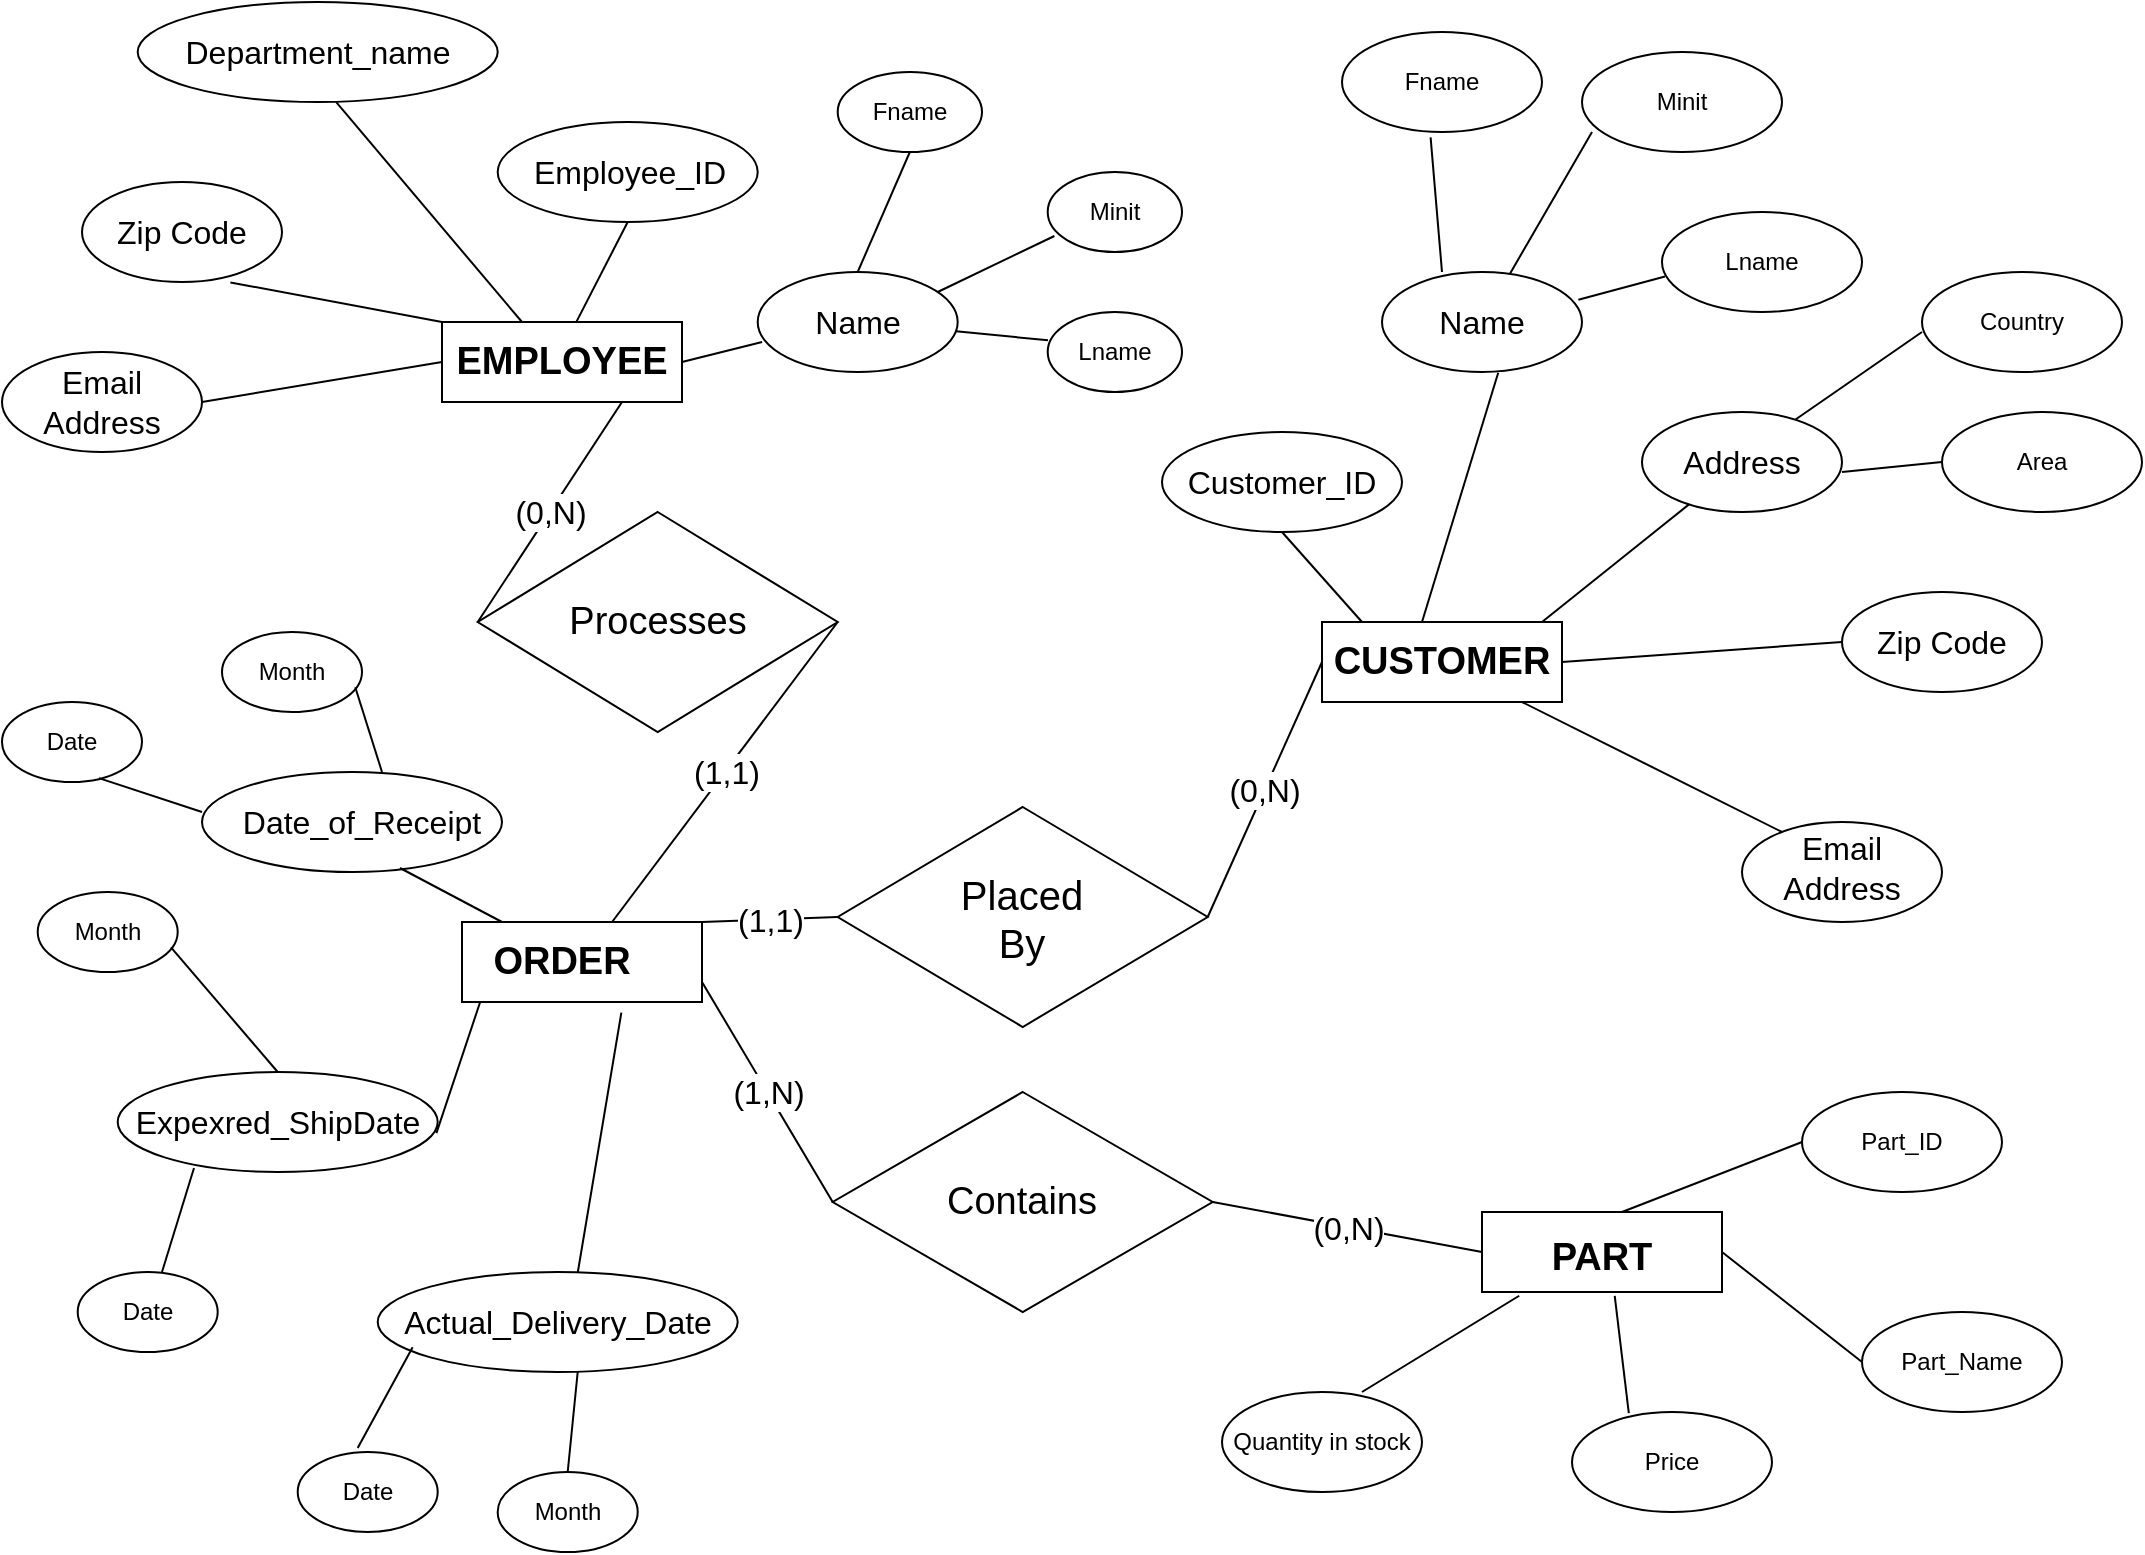 <mxfile version="24.7.16">
  <diagram id="R2lEEEUBdFMjLlhIrx00" name="Page-1">
    <mxGraphModel dx="3149" dy="1174" grid="1" gridSize="10" guides="1" tooltips="1" connect="1" arrows="1" fold="1" page="1" pageScale="1" pageWidth="1100" pageHeight="850" math="0" shadow="0" extFonts="Permanent Marker^https://fonts.googleapis.com/css?family=Permanent+Marker">
      <root>
        <mxCell id="0" />
        <mxCell id="1" parent="0" />
        <mxCell id="LRFVlwnJAuFcURbJTEDa-1" value="" style="rounded=0;whiteSpace=wrap;html=1;direction=east;" vertex="1" parent="1">
          <mxGeometry x="-860" y="175" width="120" height="40" as="geometry" />
        </mxCell>
        <mxCell id="LRFVlwnJAuFcURbJTEDa-3" value="&lt;font size=&quot;1&quot; style=&quot;&quot;&gt;&lt;b style=&quot;font-size: 19px;&quot;&gt;EMPLOYEE&lt;/b&gt;&lt;/font&gt;" style="text;strokeColor=none;fillColor=none;html=1;align=center;verticalAlign=middle;whiteSpace=wrap;rounded=0;fontSize=16;direction=east;" vertex="1" parent="1">
          <mxGeometry x="-830" y="180" width="60" height="30" as="geometry" />
        </mxCell>
        <mxCell id="LRFVlwnJAuFcURbJTEDa-4" value="" style="rounded=0;whiteSpace=wrap;html=1;direction=east;" vertex="1" parent="1">
          <mxGeometry x="-420" y="325" width="120" height="40" as="geometry" />
        </mxCell>
        <mxCell id="LRFVlwnJAuFcURbJTEDa-5" value="" style="rounded=0;whiteSpace=wrap;html=1;direction=east;" vertex="1" parent="1">
          <mxGeometry x="-850" y="475" width="120" height="40" as="geometry" />
        </mxCell>
        <mxCell id="LRFVlwnJAuFcURbJTEDa-7" value="" style="rounded=0;whiteSpace=wrap;html=1;direction=east;" vertex="1" parent="1">
          <mxGeometry x="-340" y="620" width="120" height="40" as="geometry" />
        </mxCell>
        <mxCell id="LRFVlwnJAuFcURbJTEDa-8" value="&lt;font size=&quot;1&quot; style=&quot;&quot;&gt;&lt;span style=&quot;font-size: 19px;&quot;&gt;&lt;b&gt;PART&lt;/b&gt;&lt;/span&gt;&lt;/font&gt;" style="text;strokeColor=none;fillColor=none;html=1;align=center;verticalAlign=middle;whiteSpace=wrap;rounded=0;fontSize=16;direction=east;" vertex="1" parent="1">
          <mxGeometry x="-310" y="625" width="60" height="35" as="geometry" />
        </mxCell>
        <mxCell id="LRFVlwnJAuFcURbJTEDa-9" value="&lt;font size=&quot;1&quot; style=&quot;&quot;&gt;&lt;b style=&quot;font-size: 19px;&quot;&gt;CUSTOMER&lt;/b&gt;&lt;/font&gt;" style="text;strokeColor=none;fillColor=none;html=1;align=center;verticalAlign=middle;whiteSpace=wrap;rounded=0;fontSize=16;direction=east;" vertex="1" parent="1">
          <mxGeometry x="-390" y="330" width="60" height="30" as="geometry" />
        </mxCell>
        <mxCell id="LRFVlwnJAuFcURbJTEDa-10" value="&lt;font size=&quot;1&quot; style=&quot;&quot;&gt;&lt;b style=&quot;font-size: 19px;&quot;&gt;ORDER&lt;/b&gt;&lt;/font&gt;" style="text;strokeColor=none;fillColor=none;html=1;align=center;verticalAlign=middle;whiteSpace=wrap;rounded=0;fontSize=16;direction=east;" vertex="1" parent="1">
          <mxGeometry x="-830" y="480" width="60" height="30" as="geometry" />
        </mxCell>
        <mxCell id="LRFVlwnJAuFcURbJTEDa-11" value="" style="ellipse;whiteSpace=wrap;html=1;direction=east;" vertex="1" parent="1">
          <mxGeometry x="-832.15" y="75" width="130" height="50" as="geometry" />
        </mxCell>
        <mxCell id="LRFVlwnJAuFcURbJTEDa-15" value="" style="ellipse;whiteSpace=wrap;html=1;direction=east;" vertex="1" parent="1">
          <mxGeometry x="-1012.15" y="15" width="180" height="50" as="geometry" />
        </mxCell>
        <mxCell id="LRFVlwnJAuFcURbJTEDa-16" value="Text" style="text;strokeColor=none;fillColor=none;html=1;align=center;verticalAlign=middle;whiteSpace=wrap;rounded=0;fontSize=16;direction=east;" vertex="1" parent="1">
          <mxGeometry x="-682.15" y="160" width="60" height="30" as="geometry" />
        </mxCell>
        <mxCell id="LRFVlwnJAuFcURbJTEDa-17" value="Department_name" style="text;strokeColor=none;fillColor=none;html=1;align=center;verticalAlign=middle;whiteSpace=wrap;rounded=0;fontSize=16;direction=east;" vertex="1" parent="1">
          <mxGeometry x="-952.15" y="25" width="60" height="30" as="geometry" />
        </mxCell>
        <mxCell id="LRFVlwnJAuFcURbJTEDa-18" value="" style="ellipse;whiteSpace=wrap;html=1;direction=east;" vertex="1" parent="1">
          <mxGeometry x="-702.15" y="150" width="100" height="50" as="geometry" />
        </mxCell>
        <mxCell id="LRFVlwnJAuFcURbJTEDa-20" value="" style="ellipse;whiteSpace=wrap;html=1;direction=east;" vertex="1" parent="1">
          <mxGeometry x="-1080" y="190" width="100" height="50" as="geometry" />
        </mxCell>
        <mxCell id="LRFVlwnJAuFcURbJTEDa-21" value="" style="ellipse;whiteSpace=wrap;html=1;direction=east;" vertex="1" parent="1">
          <mxGeometry x="-1040" y="105" width="100" height="50" as="geometry" />
        </mxCell>
        <mxCell id="LRFVlwnJAuFcURbJTEDa-30" value="" style="ellipse;whiteSpace=wrap;html=1;direction=east;" vertex="1" parent="1">
          <mxGeometry x="-500" y="230" width="120" height="50" as="geometry" />
        </mxCell>
        <mxCell id="LRFVlwnJAuFcURbJTEDa-31" value="" style="ellipse;whiteSpace=wrap;html=1;direction=east;" vertex="1" parent="1">
          <mxGeometry x="-210" y="425" width="100" height="50" as="geometry" />
        </mxCell>
        <mxCell id="LRFVlwnJAuFcURbJTEDa-32" value="" style="ellipse;whiteSpace=wrap;html=1;direction=east;" vertex="1" parent="1">
          <mxGeometry x="-160" y="310" width="100" height="50" as="geometry" />
        </mxCell>
        <mxCell id="LRFVlwnJAuFcURbJTEDa-33" value="" style="ellipse;whiteSpace=wrap;html=1;direction=east;" vertex="1" parent="1">
          <mxGeometry x="-260" y="220" width="100" height="50" as="geometry" />
        </mxCell>
        <mxCell id="LRFVlwnJAuFcURbJTEDa-34" value="" style="ellipse;whiteSpace=wrap;html=1;direction=east;" vertex="1" parent="1">
          <mxGeometry x="-390" y="150" width="100" height="50" as="geometry" />
        </mxCell>
        <mxCell id="LRFVlwnJAuFcURbJTEDa-36" value="" style="ellipse;whiteSpace=wrap;html=1;direction=east;" vertex="1" parent="1">
          <mxGeometry x="-892.15" y="650" width="180" height="50" as="geometry" />
        </mxCell>
        <mxCell id="LRFVlwnJAuFcURbJTEDa-37" value="" style="ellipse;whiteSpace=wrap;html=1;direction=east;" vertex="1" parent="1">
          <mxGeometry x="-1022.15" y="550" width="160" height="50" as="geometry" />
        </mxCell>
        <mxCell id="LRFVlwnJAuFcURbJTEDa-38" value="" style="ellipse;whiteSpace=wrap;html=1;direction=east;" vertex="1" parent="1">
          <mxGeometry x="-980" y="400" width="150" height="50" as="geometry" />
        </mxCell>
        <mxCell id="LRFVlwnJAuFcURbJTEDa-39" value="" style="rhombus;whiteSpace=wrap;html=1;direction=east;" vertex="1" parent="1">
          <mxGeometry x="-662.15" y="417.5" width="185" height="110" as="geometry" />
        </mxCell>
        <mxCell id="LRFVlwnJAuFcURbJTEDa-40" value="" style="rhombus;whiteSpace=wrap;html=1;direction=east;" vertex="1" parent="1">
          <mxGeometry x="-664.65" y="560" width="190" height="110" as="geometry" />
        </mxCell>
        <mxCell id="LRFVlwnJAuFcURbJTEDa-41" value="" style="rhombus;whiteSpace=wrap;html=1;direction=east;" vertex="1" parent="1">
          <mxGeometry x="-842.15" y="270" width="180" height="110" as="geometry" />
        </mxCell>
        <mxCell id="LRFVlwnJAuFcURbJTEDa-42" value="&lt;span style=&quot;font-size: 20px;&quot;&gt;Placed By&lt;/span&gt;" style="text;strokeColor=none;fillColor=none;html=1;align=center;verticalAlign=middle;whiteSpace=wrap;rounded=0;fontSize=16;direction=east;" vertex="1" parent="1">
          <mxGeometry x="-599.65" y="457.5" width="60" height="30" as="geometry" />
        </mxCell>
        <mxCell id="LRFVlwnJAuFcURbJTEDa-43" value="Name" style="text;strokeColor=none;fillColor=none;html=1;align=center;verticalAlign=middle;whiteSpace=wrap;rounded=0;fontSize=16;direction=east;" vertex="1" parent="1">
          <mxGeometry x="-682.15" y="160" width="60" height="30" as="geometry" />
        </mxCell>
        <mxCell id="LRFVlwnJAuFcURbJTEDa-46" value="Email Address" style="text;strokeColor=none;fillColor=none;html=1;align=center;verticalAlign=middle;whiteSpace=wrap;rounded=0;fontSize=16;direction=east;" vertex="1" parent="1">
          <mxGeometry x="-1060" y="200" width="60" height="30" as="geometry" />
        </mxCell>
        <mxCell id="LRFVlwnJAuFcURbJTEDa-47" value="Zip Code" style="text;strokeColor=none;fillColor=none;html=1;align=center;verticalAlign=middle;whiteSpace=wrap;rounded=0;fontSize=16;direction=east;" vertex="1" parent="1">
          <mxGeometry x="-1040" y="115" width="100" height="30" as="geometry" />
        </mxCell>
        <mxCell id="LRFVlwnJAuFcURbJTEDa-49" value="Name" style="text;strokeColor=none;fillColor=none;html=1;align=center;verticalAlign=middle;whiteSpace=wrap;rounded=0;fontSize=16;direction=east;" vertex="1" parent="1">
          <mxGeometry x="-370" y="160" width="60" height="30" as="geometry" />
        </mxCell>
        <mxCell id="LRFVlwnJAuFcURbJTEDa-50" value="Customer_ID" style="text;strokeColor=none;fillColor=none;html=1;align=center;verticalAlign=middle;whiteSpace=wrap;rounded=0;fontSize=16;direction=east;" vertex="1" parent="1">
          <mxGeometry x="-470" y="240" width="60" height="30" as="geometry" />
        </mxCell>
        <mxCell id="LRFVlwnJAuFcURbJTEDa-51" value="&lt;font style=&quot;font-size: 19px;&quot;&gt;Processes&lt;/font&gt;" style="text;strokeColor=none;fillColor=none;html=1;align=center;verticalAlign=middle;whiteSpace=wrap;rounded=0;fontSize=16;direction=east;" vertex="1" parent="1">
          <mxGeometry x="-782.15" y="310" width="60" height="30" as="geometry" />
        </mxCell>
        <mxCell id="LRFVlwnJAuFcURbJTEDa-52" value="&lt;font style=&quot;font-size: 19px;&quot;&gt;Contains&lt;/font&gt;" style="text;strokeColor=none;fillColor=none;html=1;align=center;verticalAlign=middle;whiteSpace=wrap;rounded=0;fontSize=16;direction=east;" vertex="1" parent="1">
          <mxGeometry x="-599.65" y="600" width="60" height="30" as="geometry" />
        </mxCell>
        <mxCell id="LRFVlwnJAuFcURbJTEDa-54" value="Actual_Delivery_Date" style="text;strokeColor=none;fillColor=none;html=1;align=center;verticalAlign=middle;whiteSpace=wrap;rounded=0;fontSize=16;direction=east;" vertex="1" parent="1">
          <mxGeometry x="-832.15" y="660" width="60" height="30" as="geometry" />
        </mxCell>
        <mxCell id="LRFVlwnJAuFcURbJTEDa-55" value="Expexred_ShipDate" style="text;strokeColor=none;fillColor=none;html=1;align=center;verticalAlign=middle;whiteSpace=wrap;rounded=0;fontSize=16;direction=east;" vertex="1" parent="1">
          <mxGeometry x="-972.15" y="560" width="60" height="30" as="geometry" />
        </mxCell>
        <mxCell id="LRFVlwnJAuFcURbJTEDa-56" value="Date_of_Receipt" style="text;strokeColor=none;fillColor=none;html=1;align=center;verticalAlign=middle;whiteSpace=wrap;rounded=0;fontSize=16;direction=east;" vertex="1" parent="1">
          <mxGeometry x="-930" y="410" width="60" height="30" as="geometry" />
        </mxCell>
        <mxCell id="LRFVlwnJAuFcURbJTEDa-57" value="Email Address" style="text;strokeColor=none;fillColor=none;html=1;align=center;verticalAlign=middle;whiteSpace=wrap;rounded=0;fontSize=16;direction=east;" vertex="1" parent="1">
          <mxGeometry x="-190" y="430" width="60" height="35" as="geometry" />
        </mxCell>
        <mxCell id="LRFVlwnJAuFcURbJTEDa-58" value="Zip Code" style="text;strokeColor=none;fillColor=none;html=1;align=center;verticalAlign=middle;whiteSpace=wrap;rounded=0;fontSize=16;direction=east;" vertex="1" parent="1">
          <mxGeometry x="-150" y="317.5" width="80" height="35" as="geometry" />
        </mxCell>
        <mxCell id="LRFVlwnJAuFcURbJTEDa-59" value="Address" style="text;strokeColor=none;fillColor=none;html=1;align=center;verticalAlign=middle;whiteSpace=wrap;rounded=0;fontSize=16;direction=east;" vertex="1" parent="1">
          <mxGeometry x="-240" y="230" width="60" height="30" as="geometry" />
        </mxCell>
        <mxCell id="LRFVlwnJAuFcURbJTEDa-62" value="" style="endArrow=none;html=1;rounded=0;fontSize=12;startSize=8;endSize=8;curved=1;entryX=0.022;entryY=0.7;entryDx=0;entryDy=0;entryPerimeter=0;exitX=1;exitY=0.5;exitDx=0;exitDy=0;" edge="1" parent="1" source="LRFVlwnJAuFcURbJTEDa-1" target="LRFVlwnJAuFcURbJTEDa-18">
          <mxGeometry width="50" height="50" relative="1" as="geometry">
            <mxPoint x="-750" y="175" as="sourcePoint" />
            <mxPoint x="-700" y="125" as="targetPoint" />
          </mxGeometry>
        </mxCell>
        <mxCell id="LRFVlwnJAuFcURbJTEDa-64" value="" style="endArrow=none;html=1;rounded=0;fontSize=12;startSize=8;endSize=8;curved=1;entryX=0.552;entryY=1.004;entryDx=0;entryDy=0;entryPerimeter=0;exitX=0.552;exitY=1.004;exitDx=0;exitDy=0;exitPerimeter=0;" edge="1" parent="1" target="LRFVlwnJAuFcURbJTEDa-15">
          <mxGeometry width="50" height="50" relative="1" as="geometry">
            <mxPoint x="-820" y="175" as="sourcePoint" />
            <mxPoint x="-770" y="125" as="targetPoint" />
          </mxGeometry>
        </mxCell>
        <mxCell id="LRFVlwnJAuFcURbJTEDa-65" value="" style="endArrow=none;html=1;rounded=0;fontSize=12;startSize=8;endSize=8;curved=1;entryX=0.742;entryY=1.004;entryDx=0;entryDy=0;entryPerimeter=0;exitX=0.742;exitY=1.004;exitDx=0;exitDy=0;exitPerimeter=0;" edge="1" parent="1" target="LRFVlwnJAuFcURbJTEDa-21">
          <mxGeometry width="50" height="50" relative="1" as="geometry">
            <mxPoint x="-860" y="175" as="sourcePoint" />
            <mxPoint x="-810" y="125" as="targetPoint" />
          </mxGeometry>
        </mxCell>
        <mxCell id="LRFVlwnJAuFcURbJTEDa-66" value="" style="endArrow=none;html=1;rounded=0;fontSize=12;startSize=8;endSize=8;curved=1;entryX=1;entryY=0.5;entryDx=0;entryDy=0;exitX=1;exitY=0.5;exitDx=0;exitDy=0;" edge="1" parent="1" target="LRFVlwnJAuFcURbJTEDa-20">
          <mxGeometry width="50" height="50" relative="1" as="geometry">
            <mxPoint x="-860" y="195" as="sourcePoint" />
            <mxPoint x="-810" y="145" as="targetPoint" />
          </mxGeometry>
        </mxCell>
        <mxCell id="LRFVlwnJAuFcURbJTEDa-71" value="" style="endArrow=none;html=1;rounded=0;fontSize=12;startSize=8;endSize=8;curved=1;entryX=0.5;entryY=1;entryDx=0;entryDy=0;exitX=0.5;exitY=1;exitDx=0;exitDy=0;" edge="1" parent="1" target="LRFVlwnJAuFcURbJTEDa-30">
          <mxGeometry width="50" height="50" relative="1" as="geometry">
            <mxPoint x="-400" y="325" as="sourcePoint" />
            <mxPoint x="-300" y="235" as="targetPoint" />
          </mxGeometry>
        </mxCell>
        <mxCell id="LRFVlwnJAuFcURbJTEDa-72" value="" style="endArrow=none;html=1;rounded=0;fontSize=12;startSize=8;endSize=8;curved=1;entryX=0.581;entryY=1.007;entryDx=0;entryDy=0;entryPerimeter=0;" edge="1" parent="1" target="LRFVlwnJAuFcURbJTEDa-34">
          <mxGeometry width="50" height="50" relative="1" as="geometry">
            <mxPoint x="-370" y="325" as="sourcePoint" />
            <mxPoint x="-258.7" y="162" as="targetPoint" />
          </mxGeometry>
        </mxCell>
        <mxCell id="LRFVlwnJAuFcURbJTEDa-73" value="" style="endArrow=none;html=1;rounded=0;fontSize=12;startSize=8;endSize=8;curved=1;" edge="1" parent="1" target="LRFVlwnJAuFcURbJTEDa-33">
          <mxGeometry width="50" height="50" relative="1" as="geometry">
            <mxPoint x="-310" y="325" as="sourcePoint" />
            <mxPoint x="-270" y="285" as="targetPoint" />
          </mxGeometry>
        </mxCell>
        <mxCell id="LRFVlwnJAuFcURbJTEDa-74" value="" style="endArrow=none;html=1;rounded=0;fontSize=12;startSize=8;endSize=8;curved=1;entryX=0.66;entryY=0.96;entryDx=0;entryDy=0;exitX=0.25;exitY=0;exitDx=0;exitDy=0;entryPerimeter=0;" edge="1" parent="1" target="LRFVlwnJAuFcURbJTEDa-38">
          <mxGeometry width="50" height="50" relative="1" as="geometry">
            <mxPoint x="-830.0" y="475" as="sourcePoint" />
            <mxPoint x="-780" y="420" as="targetPoint" />
          </mxGeometry>
        </mxCell>
        <mxCell id="LRFVlwnJAuFcURbJTEDa-75" value="" style="endArrow=none;html=1;rounded=0;fontSize=12;startSize=8;endSize=8;curved=1;entryX=0;entryY=0;entryDx=0;entryDy=0;exitX=0;exitY=0;exitDx=0;exitDy=0;" edge="1" parent="1" target="LRFVlwnJAuFcURbJTEDa-57">
          <mxGeometry width="50" height="50" relative="1" as="geometry">
            <mxPoint x="-320" y="365" as="sourcePoint" />
            <mxPoint x="-270" y="315" as="targetPoint" />
          </mxGeometry>
        </mxCell>
        <mxCell id="LRFVlwnJAuFcURbJTEDa-76" value="" style="endArrow=none;html=1;rounded=0;fontSize=12;startSize=8;endSize=8;curved=1;entryX=0;entryY=0.5;entryDx=0;entryDy=0;exitX=0;exitY=0.5;exitDx=0;exitDy=0;" edge="1" parent="1" target="LRFVlwnJAuFcURbJTEDa-32">
          <mxGeometry width="50" height="50" relative="1" as="geometry">
            <mxPoint x="-300" y="345" as="sourcePoint" />
            <mxPoint x="-250" y="295" as="targetPoint" />
          </mxGeometry>
        </mxCell>
        <mxCell id="LRFVlwnJAuFcURbJTEDa-78" value="" style="endArrow=none;html=1;rounded=0;fontSize=12;startSize=8;endSize=8;curved=1;entryX=0;entryY=0.5;entryDx=0;entryDy=0;exitX=0;exitY=0.5;exitDx=0;exitDy=0;" edge="1" parent="1" target="LRFVlwnJAuFcURbJTEDa-85">
          <mxGeometry width="50" height="50" relative="1" as="geometry">
            <mxPoint x="-220" y="640" as="sourcePoint" />
            <mxPoint x="-170" y="590" as="targetPoint" />
          </mxGeometry>
        </mxCell>
        <mxCell id="LRFVlwnJAuFcURbJTEDa-79" value="" style="endArrow=none;html=1;rounded=0;fontSize=12;startSize=8;endSize=8;curved=1;entryX=0;entryY=0.5;entryDx=0;entryDy=0;exitX=0.219;exitY=0.975;exitDx=0;exitDy=0;exitPerimeter=0;" edge="1" parent="1" target="LRFVlwnJAuFcURbJTEDa-86">
          <mxGeometry width="50" height="50" relative="1" as="geometry">
            <mxPoint x="-270" y="620" as="sourcePoint" />
            <mxPoint x="-220" y="570" as="targetPoint" />
          </mxGeometry>
        </mxCell>
        <mxCell id="LRFVlwnJAuFcURbJTEDa-81" value="" style="endArrow=none;html=1;rounded=0;fontSize=12;startSize=8;endSize=8;curved=1;exitX=0.556;exitY=0;exitDx=0;exitDy=0;exitPerimeter=0;entryX=0.664;entryY=1.133;entryDx=0;entryDy=0;entryPerimeter=0;" edge="1" parent="1" source="LRFVlwnJAuFcURbJTEDa-36" target="LRFVlwnJAuFcURbJTEDa-5">
          <mxGeometry width="50" height="50" relative="1" as="geometry">
            <mxPoint x="-832.15" y="645" as="sourcePoint" />
            <mxPoint x="-782.15" y="595" as="targetPoint" />
          </mxGeometry>
        </mxCell>
        <mxCell id="LRFVlwnJAuFcURbJTEDa-82" value="" style="endArrow=none;html=1;rounded=0;fontSize=12;startSize=8;endSize=8;curved=1;exitX=0.996;exitY=0.611;exitDx=0;exitDy=0;exitPerimeter=0;entryX=0.159;entryY=1;entryDx=0;entryDy=0;entryPerimeter=0;" edge="1" parent="1" source="LRFVlwnJAuFcURbJTEDa-37">
          <mxGeometry width="50" height="50" relative="1" as="geometry">
            <mxPoint x="-910" y="540" as="sourcePoint" />
            <mxPoint x="-840.92" y="515" as="targetPoint" />
          </mxGeometry>
        </mxCell>
        <mxCell id="LRFVlwnJAuFcURbJTEDa-83" value="Quantity in stock" style="ellipse;whiteSpace=wrap;html=1;direction=east;" vertex="1" parent="1">
          <mxGeometry x="-470" y="710" width="100" height="50" as="geometry" />
        </mxCell>
        <mxCell id="LRFVlwnJAuFcURbJTEDa-84" value="Price" style="ellipse;whiteSpace=wrap;html=1;direction=east;" vertex="1" parent="1">
          <mxGeometry x="-295" y="720" width="100" height="50" as="geometry" />
        </mxCell>
        <mxCell id="LRFVlwnJAuFcURbJTEDa-85" value="Part_Name" style="ellipse;whiteSpace=wrap;html=1;direction=east;" vertex="1" parent="1">
          <mxGeometry x="-150" y="670" width="100" height="50" as="geometry" />
        </mxCell>
        <mxCell id="LRFVlwnJAuFcURbJTEDa-86" value="Part_ID" style="ellipse;whiteSpace=wrap;html=1;direction=east;" vertex="1" parent="1">
          <mxGeometry x="-180" y="560" width="100" height="50" as="geometry" />
        </mxCell>
        <mxCell id="LRFVlwnJAuFcURbJTEDa-87" value="" style="endArrow=none;html=1;rounded=0;fontSize=12;startSize=8;endSize=8;curved=1;exitX=0.284;exitY=0.011;exitDx=0;exitDy=0;exitPerimeter=0;entryX=0.606;entryY=1.054;entryDx=0;entryDy=0;entryPerimeter=0;" edge="1" parent="1" source="LRFVlwnJAuFcURbJTEDa-84" target="LRFVlwnJAuFcURbJTEDa-8">
          <mxGeometry width="50" height="50" relative="1" as="geometry">
            <mxPoint x="-270" y="710" as="sourcePoint" />
            <mxPoint x="-220" y="660" as="targetPoint" />
          </mxGeometry>
        </mxCell>
        <mxCell id="LRFVlwnJAuFcURbJTEDa-88" value="" style="endArrow=none;html=1;rounded=0;fontSize=12;startSize=8;endSize=8;curved=1;exitX=0.7;exitY=0;exitDx=0;exitDy=0;exitPerimeter=0;entryX=0.155;entryY=1.047;entryDx=0;entryDy=0;entryPerimeter=0;" edge="1" parent="1" source="LRFVlwnJAuFcURbJTEDa-83" target="LRFVlwnJAuFcURbJTEDa-7">
          <mxGeometry width="50" height="50" relative="1" as="geometry">
            <mxPoint x="-320" y="710" as="sourcePoint" />
            <mxPoint x="-270" y="660" as="targetPoint" />
          </mxGeometry>
        </mxCell>
        <mxCell id="LRFVlwnJAuFcURbJTEDa-89" value="" style="endArrow=none;html=1;rounded=0;fontSize=12;startSize=8;endSize=8;curved=1;entryX=0.5;entryY=1;entryDx=0;entryDy=0;exitX=0.561;exitY=-0.008;exitDx=0;exitDy=0;exitPerimeter=0;" edge="1" parent="1" source="LRFVlwnJAuFcURbJTEDa-1" target="LRFVlwnJAuFcURbJTEDa-11">
          <mxGeometry width="50" height="50" relative="1" as="geometry">
            <mxPoint x="-793" y="175" as="sourcePoint" />
            <mxPoint x="-750" y="35" as="targetPoint" />
          </mxGeometry>
        </mxCell>
        <mxCell id="LRFVlwnJAuFcURbJTEDa-14" value="Employee_ID" style="text;strokeColor=none;fillColor=none;html=1;align=center;verticalAlign=middle;whiteSpace=wrap;rounded=0;fontSize=16;direction=east;" vertex="1" parent="1">
          <mxGeometry x="-800" y="85" width="67.85" height="30" as="geometry" />
        </mxCell>
        <mxCell id="LRFVlwnJAuFcURbJTEDa-92" value="&lt;font style=&quot;font-size: 16px;&quot;&gt;(0,N)&lt;/font&gt;" style="endArrow=none;html=1;rounded=0;fontSize=12;startSize=8;endSize=8;curved=1;exitX=1;exitY=0.5;exitDx=0;exitDy=0;entryX=0;entryY=0.5;entryDx=0;entryDy=0;" edge="1" parent="1" source="LRFVlwnJAuFcURbJTEDa-39" target="LRFVlwnJAuFcURbJTEDa-4">
          <mxGeometry width="50" height="50" relative="1" as="geometry">
            <mxPoint x="-457.15" y="452.5" as="sourcePoint" />
            <mxPoint x="-170" y="510" as="targetPoint" />
          </mxGeometry>
        </mxCell>
        <mxCell id="LRFVlwnJAuFcURbJTEDa-93" value="&lt;font style=&quot;font-size: 16px;&quot;&gt;(1,1)&lt;/font&gt;" style="endArrow=none;html=1;rounded=0;fontSize=12;startSize=8;endSize=8;curved=1;exitX=1;exitY=0;exitDx=0;exitDy=0;entryX=0;entryY=0.5;entryDx=0;entryDy=0;" edge="1" parent="1" source="LRFVlwnJAuFcURbJTEDa-5" target="LRFVlwnJAuFcURbJTEDa-39">
          <mxGeometry width="50" height="50" relative="1" as="geometry">
            <mxPoint x="-300" y="770" as="sourcePoint" />
            <mxPoint x="-250" y="720" as="targetPoint" />
          </mxGeometry>
        </mxCell>
        <mxCell id="LRFVlwnJAuFcURbJTEDa-96" value="&lt;font style=&quot;font-size: 16px;&quot;&gt;(0,N)&lt;/font&gt;" style="endArrow=none;html=1;rounded=0;fontSize=12;startSize=8;endSize=8;curved=1;exitX=1;exitY=0.5;exitDx=0;exitDy=0;entryX=0;entryY=0.5;entryDx=0;entryDy=0;" edge="1" parent="1" source="LRFVlwnJAuFcURbJTEDa-40" target="LRFVlwnJAuFcURbJTEDa-7">
          <mxGeometry width="50" height="50" relative="1" as="geometry">
            <mxPoint x="-340" y="640" as="sourcePoint" />
            <mxPoint x="-50" y="780" as="targetPoint" />
          </mxGeometry>
        </mxCell>
        <mxCell id="LRFVlwnJAuFcURbJTEDa-97" value="&lt;font style=&quot;font-size: 16px;&quot;&gt;(1,N)&lt;/font&gt;" style="endArrow=none;html=1;rounded=0;fontSize=12;startSize=8;endSize=8;curved=1;entryX=0;entryY=0.5;entryDx=0;entryDy=0;exitX=1;exitY=0.75;exitDx=0;exitDy=0;" edge="1" parent="1" source="LRFVlwnJAuFcURbJTEDa-5" target="LRFVlwnJAuFcURbJTEDa-40">
          <mxGeometry width="50" height="50" relative="1" as="geometry">
            <mxPoint x="-440" y="830" as="sourcePoint" />
            <mxPoint x="-390" y="780" as="targetPoint" />
          </mxGeometry>
        </mxCell>
        <mxCell id="LRFVlwnJAuFcURbJTEDa-98" value="&lt;font style=&quot;font-size: 16px;&quot;&gt;(0,N)&lt;/font&gt;" style="endArrow=none;html=1;rounded=0;fontSize=12;startSize=8;endSize=8;curved=1;exitX=0.75;exitY=1;exitDx=0;exitDy=0;entryX=0;entryY=0.5;entryDx=0;entryDy=0;" edge="1" parent="1" source="LRFVlwnJAuFcURbJTEDa-1" target="LRFVlwnJAuFcURbJTEDa-41">
          <mxGeometry x="-0.001" width="50" height="50" relative="1" as="geometry">
            <mxPoint x="-590" y="480" as="sourcePoint" />
            <mxPoint x="-400" y="350" as="targetPoint" />
            <mxPoint as="offset" />
          </mxGeometry>
        </mxCell>
        <mxCell id="LRFVlwnJAuFcURbJTEDa-99" value="&lt;font style=&quot;font-size: 16px;&quot;&gt;(1,1)&lt;/font&gt;" style="endArrow=none;html=1;rounded=0;fontSize=12;startSize=8;endSize=8;curved=1;entryX=1;entryY=0.5;entryDx=0;entryDy=0;" edge="1" parent="1" source="LRFVlwnJAuFcURbJTEDa-5" target="LRFVlwnJAuFcURbJTEDa-41">
          <mxGeometry width="50" height="50" relative="1" as="geometry">
            <mxPoint x="-712.15" y="570" as="sourcePoint" />
            <mxPoint x="-612.15" y="300" as="targetPoint" />
          </mxGeometry>
        </mxCell>
        <mxCell id="LRFVlwnJAuFcURbJTEDa-105" style="edgeStyle=none;curved=1;rounded=0;orthogonalLoop=1;jettySize=auto;html=1;fontSize=12;startSize=8;endSize=8;exitX=1;exitY=0.75;exitDx=0;exitDy=0;" edge="1" parent="1" source="LRFVlwnJAuFcURbJTEDa-54" target="LRFVlwnJAuFcURbJTEDa-54">
          <mxGeometry relative="1" as="geometry" />
        </mxCell>
        <mxCell id="LRFVlwnJAuFcURbJTEDa-106" value="Fname" style="ellipse;whiteSpace=wrap;html=1;direction=east;" vertex="1" parent="1">
          <mxGeometry x="-662.15" y="50" width="72.15" height="40" as="geometry" />
        </mxCell>
        <mxCell id="LRFVlwnJAuFcURbJTEDa-107" value="Minit" style="ellipse;whiteSpace=wrap;html=1;direction=east;" vertex="1" parent="1">
          <mxGeometry x="-557.15" y="100" width="67.15" height="40" as="geometry" />
        </mxCell>
        <mxCell id="LRFVlwnJAuFcURbJTEDa-108" value="Lname" style="ellipse;whiteSpace=wrap;html=1;direction=east;" vertex="1" parent="1">
          <mxGeometry x="-557.15" y="170" width="67.15" height="40" as="geometry" />
        </mxCell>
        <mxCell id="LRFVlwnJAuFcURbJTEDa-110" value="" style="endArrow=none;html=1;rounded=0;fontSize=12;startSize=8;endSize=8;curved=1;exitX=0.002;exitY=0.353;exitDx=0;exitDy=0;exitPerimeter=0;" edge="1" parent="1" source="LRFVlwnJAuFcURbJTEDa-108" target="LRFVlwnJAuFcURbJTEDa-18">
          <mxGeometry width="50" height="50" relative="1" as="geometry">
            <mxPoint x="-657.15" y="240" as="sourcePoint" />
            <mxPoint x="-607.15" y="220" as="targetPoint" />
          </mxGeometry>
        </mxCell>
        <mxCell id="LRFVlwnJAuFcURbJTEDa-111" value="" style="endArrow=none;html=1;rounded=0;fontSize=12;startSize=8;endSize=8;curved=1;entryX=0.05;entryY=0.8;entryDx=0;entryDy=0;entryPerimeter=0;exitX=0.05;exitY=0.8;exitDx=0;exitDy=0;exitPerimeter=0;" edge="1" parent="1" target="LRFVlwnJAuFcURbJTEDa-107">
          <mxGeometry width="50" height="50" relative="1" as="geometry">
            <mxPoint x="-612.15" y="160" as="sourcePoint" />
            <mxPoint x="-562.15" y="110" as="targetPoint" />
          </mxGeometry>
        </mxCell>
        <mxCell id="LRFVlwnJAuFcURbJTEDa-112" value="Fname" style="ellipse;whiteSpace=wrap;html=1;direction=east;" vertex="1" parent="1">
          <mxGeometry x="-410" y="30" width="100" height="50" as="geometry" />
        </mxCell>
        <mxCell id="LRFVlwnJAuFcURbJTEDa-113" value="Minit" style="ellipse;whiteSpace=wrap;html=1;direction=east;" vertex="1" parent="1">
          <mxGeometry x="-290" y="40" width="100" height="50" as="geometry" />
        </mxCell>
        <mxCell id="LRFVlwnJAuFcURbJTEDa-114" value="Lname" style="ellipse;whiteSpace=wrap;html=1;direction=east;" vertex="1" parent="1">
          <mxGeometry x="-250" y="120" width="100" height="50" as="geometry" />
        </mxCell>
        <mxCell id="LRFVlwnJAuFcURbJTEDa-115" value="" style="endArrow=none;html=1;rounded=0;fontSize=12;startSize=8;endSize=8;curved=1;entryX=0.443;entryY=1.053;entryDx=0;entryDy=0;entryPerimeter=0;exitX=0.3;exitY=0;exitDx=0;exitDy=0;exitPerimeter=0;" edge="1" parent="1" target="LRFVlwnJAuFcURbJTEDa-112" source="LRFVlwnJAuFcURbJTEDa-34">
          <mxGeometry width="50" height="50" relative="1" as="geometry">
            <mxPoint x="-375" y="100" as="sourcePoint" />
            <mxPoint x="-325" y="50" as="targetPoint" />
          </mxGeometry>
        </mxCell>
        <mxCell id="LRFVlwnJAuFcURbJTEDa-116" value="" style="endArrow=none;html=1;rounded=0;fontSize=12;startSize=8;endSize=8;curved=1;exitX=0.015;exitY=0.645;exitDx=0;exitDy=0;exitPerimeter=0;entryX=0.982;entryY=0.277;entryDx=0;entryDy=0;entryPerimeter=0;" edge="1" parent="1" source="LRFVlwnJAuFcURbJTEDa-114" target="LRFVlwnJAuFcURbJTEDa-34">
          <mxGeometry width="50" height="50" relative="1" as="geometry">
            <mxPoint x="-375" y="190" as="sourcePoint" />
            <mxPoint x="-321" y="130" as="targetPoint" />
          </mxGeometry>
        </mxCell>
        <mxCell id="LRFVlwnJAuFcURbJTEDa-117" value="" style="endArrow=none;html=1;rounded=0;fontSize=12;startSize=8;endSize=8;curved=1;entryX=0.05;entryY=0.8;entryDx=0;entryDy=0;entryPerimeter=0;" edge="1" parent="1" target="LRFVlwnJAuFcURbJTEDa-113" source="LRFVlwnJAuFcURbJTEDa-34">
          <mxGeometry width="50" height="50" relative="1" as="geometry">
            <mxPoint x="-330" y="110" as="sourcePoint" />
            <mxPoint x="-280" y="60" as="targetPoint" />
          </mxGeometry>
        </mxCell>
        <mxCell id="LRFVlwnJAuFcURbJTEDa-118" value="Country" style="ellipse;whiteSpace=wrap;html=1;direction=east;" vertex="1" parent="1">
          <mxGeometry x="-120" y="150" width="100" height="50" as="geometry" />
        </mxCell>
        <mxCell id="LRFVlwnJAuFcURbJTEDa-119" value="Area" style="ellipse;whiteSpace=wrap;html=1;direction=east;" vertex="1" parent="1">
          <mxGeometry x="-110" y="220" width="100" height="50" as="geometry" />
        </mxCell>
        <mxCell id="LRFVlwnJAuFcURbJTEDa-120" value="" style="endArrow=none;html=1;rounded=0;fontSize=12;startSize=8;endSize=8;curved=1;entryX=0;entryY=0.6;entryDx=0;entryDy=0;entryPerimeter=0;exitX=0.766;exitY=0.077;exitDx=0;exitDy=0;exitPerimeter=0;" edge="1" parent="1" source="LRFVlwnJAuFcURbJTEDa-33" target="LRFVlwnJAuFcURbJTEDa-118">
          <mxGeometry width="50" height="50" relative="1" as="geometry">
            <mxPoint x="-180" y="230" as="sourcePoint" />
            <mxPoint x="-130" y="180" as="targetPoint" />
          </mxGeometry>
        </mxCell>
        <mxCell id="LRFVlwnJAuFcURbJTEDa-121" value="" style="endArrow=none;html=1;rounded=0;fontSize=12;startSize=8;endSize=8;curved=1;entryX=0;entryY=0.5;entryDx=0;entryDy=0;exitX=0;exitY=0.5;exitDx=0;exitDy=0;" edge="1" parent="1" target="LRFVlwnJAuFcURbJTEDa-119">
          <mxGeometry width="50" height="50" relative="1" as="geometry">
            <mxPoint x="-160" y="250" as="sourcePoint" />
            <mxPoint x="-110" y="200" as="targetPoint" />
          </mxGeometry>
        </mxCell>
        <mxCell id="LRFVlwnJAuFcURbJTEDa-122" value="Date" style="ellipse;whiteSpace=wrap;html=1;direction=east;" vertex="1" parent="1">
          <mxGeometry x="-1042.15" y="650" width="70" height="40" as="geometry" />
        </mxCell>
        <mxCell id="LRFVlwnJAuFcURbJTEDa-123" value="Month" style="ellipse;whiteSpace=wrap;html=1;direction=east;" vertex="1" parent="1">
          <mxGeometry x="-1062.15" y="460" width="70" height="40" as="geometry" />
        </mxCell>
        <mxCell id="LRFVlwnJAuFcURbJTEDa-124" value="" style="endArrow=none;html=1;rounded=0;fontSize=12;startSize=8;endSize=8;curved=1;entryX=0.5;entryY=0;entryDx=0;entryDy=0;exitX=0.952;exitY=0.691;exitDx=0;exitDy=0;exitPerimeter=0;" edge="1" parent="1" source="LRFVlwnJAuFcURbJTEDa-123" target="LRFVlwnJAuFcURbJTEDa-37">
          <mxGeometry width="50" height="50" relative="1" as="geometry">
            <mxPoint x="-992.15" y="500" as="sourcePoint" />
            <mxPoint x="-942.15" y="450" as="targetPoint" />
          </mxGeometry>
        </mxCell>
        <mxCell id="LRFVlwnJAuFcURbJTEDa-126" value="Date" style="ellipse;whiteSpace=wrap;html=1;direction=east;" vertex="1" parent="1">
          <mxGeometry x="-1080" y="365" width="70" height="40" as="geometry" />
        </mxCell>
        <mxCell id="LRFVlwnJAuFcURbJTEDa-127" value="Month" style="ellipse;whiteSpace=wrap;html=1;direction=east;" vertex="1" parent="1">
          <mxGeometry x="-970" y="330" width="70" height="40" as="geometry" />
        </mxCell>
        <mxCell id="LRFVlwnJAuFcURbJTEDa-128" value="" style="endArrow=none;html=1;rounded=0;fontSize=12;startSize=8;endSize=8;curved=1;entryX=0.952;entryY=0.691;entryDx=0;entryDy=0;exitX=0.952;exitY=0.691;exitDx=0;exitDy=0;exitPerimeter=0;entryPerimeter=0;" edge="1" parent="1" source="LRFVlwnJAuFcURbJTEDa-127">
          <mxGeometry width="50" height="50" relative="1" as="geometry">
            <mxPoint x="-940" y="350" as="sourcePoint" />
            <mxPoint x="-890" y="400" as="targetPoint" />
          </mxGeometry>
        </mxCell>
        <mxCell id="LRFVlwnJAuFcURbJTEDa-129" value="Date" style="ellipse;whiteSpace=wrap;html=1;direction=east;" vertex="1" parent="1">
          <mxGeometry x="-932.15" y="740" width="70" height="40" as="geometry" />
        </mxCell>
        <mxCell id="LRFVlwnJAuFcURbJTEDa-130" value="Month" style="ellipse;whiteSpace=wrap;html=1;direction=east;" vertex="1" parent="1">
          <mxGeometry x="-832.15" y="750" width="70" height="40" as="geometry" />
        </mxCell>
        <mxCell id="LRFVlwnJAuFcURbJTEDa-131" value="" style="endArrow=none;html=1;rounded=0;fontSize=12;startSize=8;endSize=8;curved=1;entryX=0.5;entryY=0;entryDx=0;entryDy=0;exitX=0.5;exitY=0;exitDx=0;exitDy=0;" edge="1" parent="1" target="LRFVlwnJAuFcURbJTEDa-130">
          <mxGeometry width="50" height="50" relative="1" as="geometry">
            <mxPoint x="-792.15" y="700" as="sourcePoint" />
            <mxPoint x="-762.15" y="750" as="targetPoint" />
          </mxGeometry>
        </mxCell>
        <mxCell id="LRFVlwnJAuFcURbJTEDa-132" value="" style="endArrow=none;html=1;rounded=0;fontSize=12;startSize=8;endSize=8;curved=1;exitX=0.692;exitY=0.952;exitDx=0;exitDy=0;exitPerimeter=0;entryX=0.692;entryY=0.952;entryDx=0;entryDy=0;entryPerimeter=0;" edge="1" parent="1" source="LRFVlwnJAuFcURbJTEDa-126">
          <mxGeometry width="50" height="50" relative="1" as="geometry">
            <mxPoint x="-1030" y="470" as="sourcePoint" />
            <mxPoint x="-980" y="420" as="targetPoint" />
          </mxGeometry>
        </mxCell>
        <mxCell id="LRFVlwnJAuFcURbJTEDa-133" value="" style="endArrow=none;html=1;rounded=0;fontSize=12;startSize=8;endSize=8;curved=1;entryX=0.097;entryY=0.753;entryDx=0;entryDy=0;entryPerimeter=0;exitX=0.097;exitY=0.753;exitDx=0;exitDy=0;exitPerimeter=0;" edge="1" parent="1" target="LRFVlwnJAuFcURbJTEDa-36">
          <mxGeometry width="50" height="50" relative="1" as="geometry">
            <mxPoint x="-902.15" y="738" as="sourcePoint" />
            <mxPoint x="-862.15" y="690" as="targetPoint" />
          </mxGeometry>
        </mxCell>
        <mxCell id="LRFVlwnJAuFcURbJTEDa-137" value="" style="endArrow=none;html=1;rounded=0;fontSize=12;startSize=8;endSize=8;curved=1;entryX=0.5;entryY=1;entryDx=0;entryDy=0;exitX=0.5;exitY=0;exitDx=0;exitDy=0;" edge="1" parent="1" source="LRFVlwnJAuFcURbJTEDa-18" target="LRFVlwnJAuFcURbJTEDa-106">
          <mxGeometry width="50" height="50" relative="1" as="geometry">
            <mxPoint x="-662.15" y="150" as="sourcePoint" />
            <mxPoint x="-622.15" y="90" as="targetPoint" />
          </mxGeometry>
        </mxCell>
        <mxCell id="LRFVlwnJAuFcURbJTEDa-139" value="" style="endArrow=none;html=1;rounded=0;fontSize=12;startSize=8;endSize=8;curved=1;exitX=0.952;exitY=0.691;exitDx=0;exitDy=0;exitPerimeter=0;" edge="1" parent="1">
          <mxGeometry width="50" height="50" relative="1" as="geometry">
            <mxPoint x="-984" y="598" as="sourcePoint" />
            <mxPoint x="-1000" y="650" as="targetPoint" />
          </mxGeometry>
        </mxCell>
      </root>
    </mxGraphModel>
  </diagram>
</mxfile>
